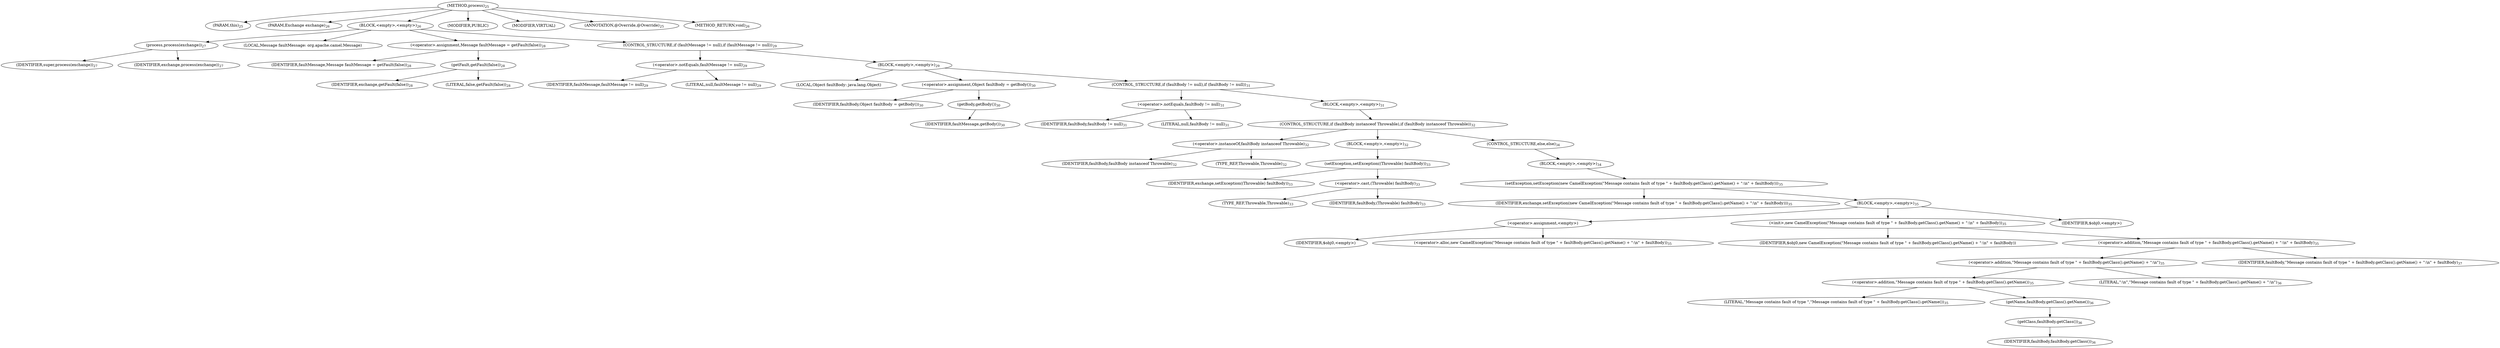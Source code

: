 digraph "process" {  
"7" [label = <(METHOD,process)<SUB>25</SUB>> ]
"8" [label = <(PARAM,this)<SUB>25</SUB>> ]
"9" [label = <(PARAM,Exchange exchange)<SUB>26</SUB>> ]
"10" [label = <(BLOCK,&lt;empty&gt;,&lt;empty&gt;)<SUB>26</SUB>> ]
"11" [label = <(process,process(exchange))<SUB>27</SUB>> ]
"12" [label = <(IDENTIFIER,super,process(exchange))<SUB>27</SUB>> ]
"13" [label = <(IDENTIFIER,exchange,process(exchange))<SUB>27</SUB>> ]
"14" [label = <(LOCAL,Message faultMessage: org.apache.camel.Message)> ]
"15" [label = <(&lt;operator&gt;.assignment,Message faultMessage = getFault(false))<SUB>28</SUB>> ]
"16" [label = <(IDENTIFIER,faultMessage,Message faultMessage = getFault(false))<SUB>28</SUB>> ]
"17" [label = <(getFault,getFault(false))<SUB>28</SUB>> ]
"18" [label = <(IDENTIFIER,exchange,getFault(false))<SUB>28</SUB>> ]
"19" [label = <(LITERAL,false,getFault(false))<SUB>28</SUB>> ]
"20" [label = <(CONTROL_STRUCTURE,if (faultMessage != null),if (faultMessage != null))<SUB>29</SUB>> ]
"21" [label = <(&lt;operator&gt;.notEquals,faultMessage != null)<SUB>29</SUB>> ]
"22" [label = <(IDENTIFIER,faultMessage,faultMessage != null)<SUB>29</SUB>> ]
"23" [label = <(LITERAL,null,faultMessage != null)<SUB>29</SUB>> ]
"24" [label = <(BLOCK,&lt;empty&gt;,&lt;empty&gt;)<SUB>29</SUB>> ]
"25" [label = <(LOCAL,Object faultBody: java.lang.Object)> ]
"26" [label = <(&lt;operator&gt;.assignment,Object faultBody = getBody())<SUB>30</SUB>> ]
"27" [label = <(IDENTIFIER,faultBody,Object faultBody = getBody())<SUB>30</SUB>> ]
"28" [label = <(getBody,getBody())<SUB>30</SUB>> ]
"29" [label = <(IDENTIFIER,faultMessage,getBody())<SUB>30</SUB>> ]
"30" [label = <(CONTROL_STRUCTURE,if (faultBody != null),if (faultBody != null))<SUB>31</SUB>> ]
"31" [label = <(&lt;operator&gt;.notEquals,faultBody != null)<SUB>31</SUB>> ]
"32" [label = <(IDENTIFIER,faultBody,faultBody != null)<SUB>31</SUB>> ]
"33" [label = <(LITERAL,null,faultBody != null)<SUB>31</SUB>> ]
"34" [label = <(BLOCK,&lt;empty&gt;,&lt;empty&gt;)<SUB>31</SUB>> ]
"35" [label = <(CONTROL_STRUCTURE,if (faultBody instanceof Throwable),if (faultBody instanceof Throwable))<SUB>32</SUB>> ]
"36" [label = <(&lt;operator&gt;.instanceOf,faultBody instanceof Throwable)<SUB>32</SUB>> ]
"37" [label = <(IDENTIFIER,faultBody,faultBody instanceof Throwable)<SUB>32</SUB>> ]
"38" [label = <(TYPE_REF,Throwable,Throwable)<SUB>32</SUB>> ]
"39" [label = <(BLOCK,&lt;empty&gt;,&lt;empty&gt;)<SUB>32</SUB>> ]
"40" [label = <(setException,setException((Throwable) faultBody))<SUB>33</SUB>> ]
"41" [label = <(IDENTIFIER,exchange,setException((Throwable) faultBody))<SUB>33</SUB>> ]
"42" [label = <(&lt;operator&gt;.cast,(Throwable) faultBody)<SUB>33</SUB>> ]
"43" [label = <(TYPE_REF,Throwable,Throwable)<SUB>33</SUB>> ]
"44" [label = <(IDENTIFIER,faultBody,(Throwable) faultBody)<SUB>33</SUB>> ]
"45" [label = <(CONTROL_STRUCTURE,else,else)<SUB>34</SUB>> ]
"46" [label = <(BLOCK,&lt;empty&gt;,&lt;empty&gt;)<SUB>34</SUB>> ]
"47" [label = <(setException,setException(new CamelException(&quot;Message contains fault of type &quot; + faultBody.getClass().getName() + &quot;:\n&quot; + faultBody)))<SUB>35</SUB>> ]
"48" [label = <(IDENTIFIER,exchange,setException(new CamelException(&quot;Message contains fault of type &quot; + faultBody.getClass().getName() + &quot;:\n&quot; + faultBody)))<SUB>35</SUB>> ]
"49" [label = <(BLOCK,&lt;empty&gt;,&lt;empty&gt;)<SUB>35</SUB>> ]
"50" [label = <(&lt;operator&gt;.assignment,&lt;empty&gt;)> ]
"51" [label = <(IDENTIFIER,$obj0,&lt;empty&gt;)> ]
"52" [label = <(&lt;operator&gt;.alloc,new CamelException(&quot;Message contains fault of type &quot; + faultBody.getClass().getName() + &quot;:\n&quot; + faultBody))<SUB>35</SUB>> ]
"53" [label = <(&lt;init&gt;,new CamelException(&quot;Message contains fault of type &quot; + faultBody.getClass().getName() + &quot;:\n&quot; + faultBody))<SUB>35</SUB>> ]
"54" [label = <(IDENTIFIER,$obj0,new CamelException(&quot;Message contains fault of type &quot; + faultBody.getClass().getName() + &quot;:\n&quot; + faultBody))> ]
"55" [label = <(&lt;operator&gt;.addition,&quot;Message contains fault of type &quot; + faultBody.getClass().getName() + &quot;:\n&quot; + faultBody)<SUB>35</SUB>> ]
"56" [label = <(&lt;operator&gt;.addition,&quot;Message contains fault of type &quot; + faultBody.getClass().getName() + &quot;:\n&quot;)<SUB>35</SUB>> ]
"57" [label = <(&lt;operator&gt;.addition,&quot;Message contains fault of type &quot; + faultBody.getClass().getName())<SUB>35</SUB>> ]
"58" [label = <(LITERAL,&quot;Message contains fault of type &quot;,&quot;Message contains fault of type &quot; + faultBody.getClass().getName())<SUB>35</SUB>> ]
"59" [label = <(getName,faultBody.getClass().getName())<SUB>36</SUB>> ]
"60" [label = <(getClass,faultBody.getClass())<SUB>36</SUB>> ]
"61" [label = <(IDENTIFIER,faultBody,faultBody.getClass())<SUB>36</SUB>> ]
"62" [label = <(LITERAL,&quot;:\n&quot;,&quot;Message contains fault of type &quot; + faultBody.getClass().getName() + &quot;:\n&quot;)<SUB>36</SUB>> ]
"63" [label = <(IDENTIFIER,faultBody,&quot;Message contains fault of type &quot; + faultBody.getClass().getName() + &quot;:\n&quot; + faultBody)<SUB>37</SUB>> ]
"64" [label = <(IDENTIFIER,$obj0,&lt;empty&gt;)> ]
"65" [label = <(MODIFIER,PUBLIC)> ]
"66" [label = <(MODIFIER,VIRTUAL)> ]
"67" [label = <(ANNOTATION,@Override,@Override)<SUB>25</SUB>> ]
"68" [label = <(METHOD_RETURN,void)<SUB>26</SUB>> ]
  "7" -> "8" 
  "7" -> "9" 
  "7" -> "10" 
  "7" -> "65" 
  "7" -> "66" 
  "7" -> "67" 
  "7" -> "68" 
  "10" -> "11" 
  "10" -> "14" 
  "10" -> "15" 
  "10" -> "20" 
  "11" -> "12" 
  "11" -> "13" 
  "15" -> "16" 
  "15" -> "17" 
  "17" -> "18" 
  "17" -> "19" 
  "20" -> "21" 
  "20" -> "24" 
  "21" -> "22" 
  "21" -> "23" 
  "24" -> "25" 
  "24" -> "26" 
  "24" -> "30" 
  "26" -> "27" 
  "26" -> "28" 
  "28" -> "29" 
  "30" -> "31" 
  "30" -> "34" 
  "31" -> "32" 
  "31" -> "33" 
  "34" -> "35" 
  "35" -> "36" 
  "35" -> "39" 
  "35" -> "45" 
  "36" -> "37" 
  "36" -> "38" 
  "39" -> "40" 
  "40" -> "41" 
  "40" -> "42" 
  "42" -> "43" 
  "42" -> "44" 
  "45" -> "46" 
  "46" -> "47" 
  "47" -> "48" 
  "47" -> "49" 
  "49" -> "50" 
  "49" -> "53" 
  "49" -> "64" 
  "50" -> "51" 
  "50" -> "52" 
  "53" -> "54" 
  "53" -> "55" 
  "55" -> "56" 
  "55" -> "63" 
  "56" -> "57" 
  "56" -> "62" 
  "57" -> "58" 
  "57" -> "59" 
  "59" -> "60" 
  "60" -> "61" 
}
